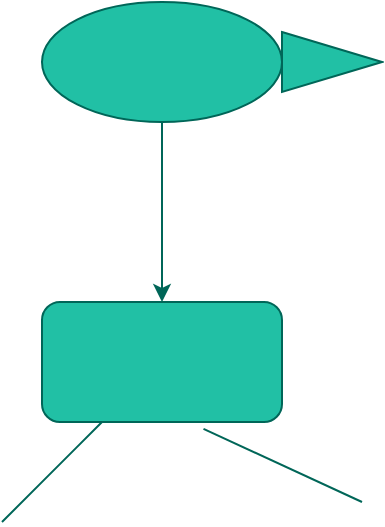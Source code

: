 <mxfile version="15.0.3" type="github"><diagram id="pWPbTwuOIH05ahARdYYE" name="Page-1"><mxGraphModel dx="1038" dy="547" grid="1" gridSize="10" guides="1" tooltips="1" connect="1" arrows="1" fold="1" page="1" pageScale="1" pageWidth="827" pageHeight="1169" math="0" shadow="0"><root><mxCell id="0"/><mxCell id="1" parent="0"/><mxCell id="J9FYM9fRUt6EJsqNZTUl-1" value="" style="ellipse;whiteSpace=wrap;html=1;fillColor=#21C0A5;strokeColor=#006658;fontColor=#5C5C5C;" vertex="1" parent="1"><mxGeometry x="130" y="80" width="120" height="60" as="geometry"/></mxCell><mxCell id="J9FYM9fRUt6EJsqNZTUl-4" value="" style="endArrow=classic;html=1;exitX=0.5;exitY=1;exitDx=0;exitDy=0;strokeColor=#006658;fontColor=#5C5C5C;" edge="1" parent="1" source="J9FYM9fRUt6EJsqNZTUl-1"><mxGeometry width="50" height="50" relative="1" as="geometry"><mxPoint x="150" y="250" as="sourcePoint"/><mxPoint x="190" y="230" as="targetPoint"/></mxGeometry></mxCell><mxCell id="J9FYM9fRUt6EJsqNZTUl-5" value="" style="triangle;whiteSpace=wrap;html=1;fillColor=#21C0A5;strokeColor=#006658;fontColor=#5C5C5C;" vertex="1" parent="1"><mxGeometry x="250" y="95" width="50" height="30" as="geometry"/></mxCell><mxCell id="J9FYM9fRUt6EJsqNZTUl-6" value="" style="rounded=1;whiteSpace=wrap;html=1;fillColor=#21C0A5;strokeColor=#006658;fontColor=#5C5C5C;" vertex="1" parent="1"><mxGeometry x="130" y="230" width="120" height="60" as="geometry"/></mxCell><mxCell id="J9FYM9fRUt6EJsqNZTUl-7" value="" style="endArrow=none;html=1;strokeColor=#006658;fontColor=#5C5C5C;" edge="1" parent="1"><mxGeometry width="50" height="50" relative="1" as="geometry"><mxPoint x="110" y="340" as="sourcePoint"/><mxPoint x="160" y="290" as="targetPoint"/><Array as="points"><mxPoint x="140" y="310"/></Array></mxGeometry></mxCell><mxCell id="J9FYM9fRUt6EJsqNZTUl-8" value="" style="endArrow=none;html=1;exitX=0.673;exitY=1.057;exitDx=0;exitDy=0;exitPerimeter=0;strokeColor=#006658;fontColor=#5C5C5C;" edge="1" parent="1" source="J9FYM9fRUt6EJsqNZTUl-6"><mxGeometry width="50" height="50" relative="1" as="geometry"><mxPoint x="260" y="360" as="sourcePoint"/><mxPoint x="290" y="330" as="targetPoint"/><Array as="points"><mxPoint x="290" y="330"/></Array></mxGeometry></mxCell></root></mxGraphModel></diagram></mxfile>